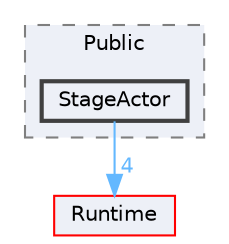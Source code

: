 digraph "StageActor"
{
 // INTERACTIVE_SVG=YES
 // LATEX_PDF_SIZE
  bgcolor="transparent";
  edge [fontname=Helvetica,fontsize=10,labelfontname=Helvetica,labelfontsize=10];
  node [fontname=Helvetica,fontsize=10,shape=box,height=0.2,width=0.4];
  compound=true
  subgraph clusterdir_833ad9ba84b0cba47625491ba385c151 {
    graph [ bgcolor="#edf0f7", pencolor="grey50", label="Public", fontname=Helvetica,fontsize=10 style="filled,dashed", URL="dir_833ad9ba84b0cba47625491ba385c151.html",tooltip=""]
  dir_3ffd6df366df79d1464603dc08bdc0bb [label="StageActor", fillcolor="#edf0f7", color="grey25", style="filled,bold", URL="dir_3ffd6df366df79d1464603dc08bdc0bb.html",tooltip=""];
  }
  dir_7536b172fbd480bfd146a1b1acd6856b [label="Runtime", fillcolor="#edf0f7", color="red", style="filled", URL="dir_7536b172fbd480bfd146a1b1acd6856b.html",tooltip=""];
  dir_3ffd6df366df79d1464603dc08bdc0bb->dir_7536b172fbd480bfd146a1b1acd6856b [headlabel="4", labeldistance=1.5 headhref="dir_001132_000984.html" href="dir_001132_000984.html" color="steelblue1" fontcolor="steelblue1"];
}
